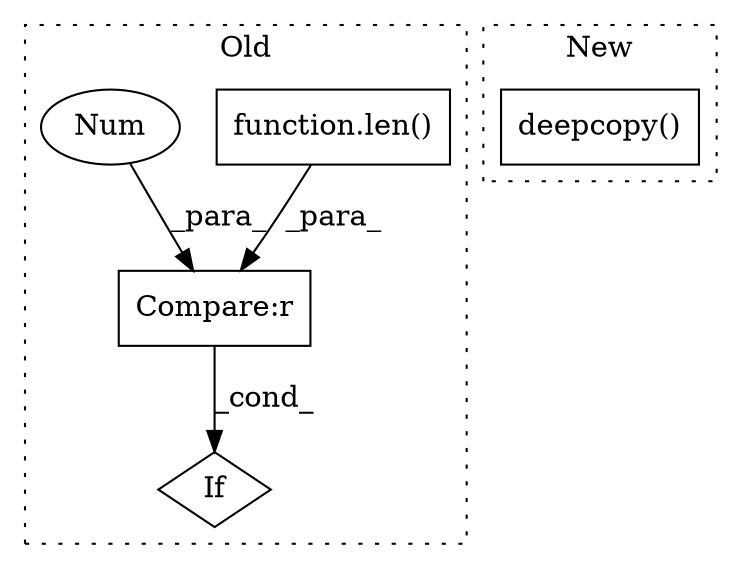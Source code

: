 digraph G {
subgraph cluster0 {
1 [label="function.len()" a="75" s="5208,5252" l="4,1" shape="box"];
3 [label="Compare:r" a="40" s="5208" l="49" shape="box"];
4 [label="Num" a="76" s="5256" l="1" shape="ellipse"];
5 [label="If" a="96" s="5208" l="49" shape="diamond"];
label = "Old";
style="dotted";
}
subgraph cluster1 {
2 [label="deepcopy()" a="75" s="5177,5208" l="14,1" shape="box"];
label = "New";
style="dotted";
}
1 -> 3 [label="_para_"];
3 -> 5 [label="_cond_"];
4 -> 3 [label="_para_"];
}